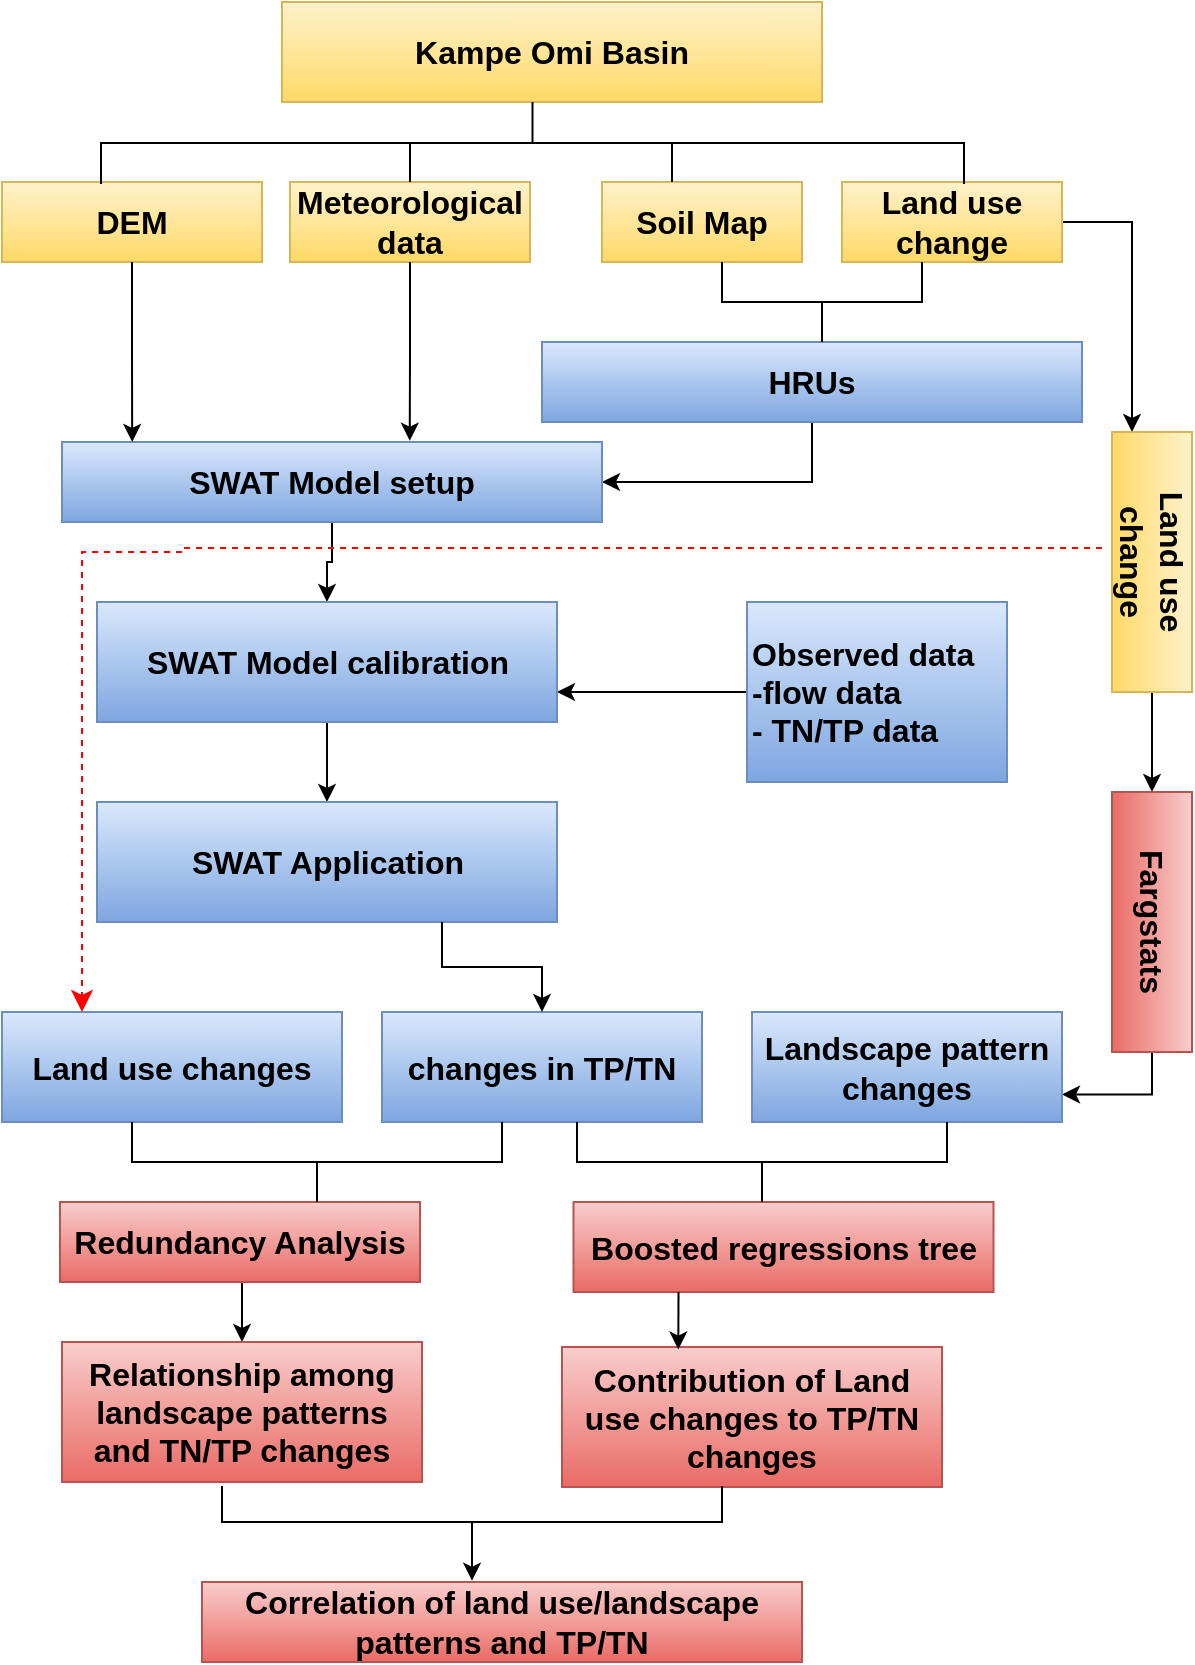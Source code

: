 <mxfile version="24.7.2" type="github">
  <diagram name="Page-1" id="wAldZ75T10Tb60uL8yK8">
    <mxGraphModel dx="1032" dy="503" grid="1" gridSize="10" guides="1" tooltips="1" connect="1" arrows="1" fold="1" page="1" pageScale="1" pageWidth="827" pageHeight="1169" math="0" shadow="0">
      <root>
        <mxCell id="0" />
        <mxCell id="1" parent="0" />
        <mxCell id="Zhw0ZL9tuG0G3ijhfYmj-1" value="&lt;font style=&quot;font-size: 16px;&quot;&gt;&lt;b&gt;Kampe Omi Basin&lt;/b&gt;&lt;/font&gt;" style="rounded=0;whiteSpace=wrap;html=1;fillColor=#fff2cc;gradientColor=#ffd966;strokeColor=#d6b656;" parent="1" vertex="1">
          <mxGeometry x="300" y="80" width="270" height="50" as="geometry" />
        </mxCell>
        <mxCell id="Zhw0ZL9tuG0G3ijhfYmj-2" value="&lt;font style=&quot;font-size: 16px;&quot;&gt;&lt;b&gt;DEM&lt;/b&gt;&lt;/font&gt;" style="rounded=0;whiteSpace=wrap;html=1;fillColor=#fff2cc;gradientColor=#ffd966;strokeColor=#d6b656;" parent="1" vertex="1">
          <mxGeometry x="160" y="170" width="130" height="40" as="geometry" />
        </mxCell>
        <mxCell id="Zhw0ZL9tuG0G3ijhfYmj-3" value="&lt;font style=&quot;font-size: 16px;&quot;&gt;&lt;b&gt;Meteorological data&lt;/b&gt;&lt;/font&gt;" style="rounded=0;whiteSpace=wrap;html=1;fillColor=#fff2cc;gradientColor=#ffd966;strokeColor=#d6b656;" parent="1" vertex="1">
          <mxGeometry x="304" y="170" width="120" height="40" as="geometry" />
        </mxCell>
        <mxCell id="Zhw0ZL9tuG0G3ijhfYmj-4" value="&lt;font style=&quot;font-size: 16px;&quot;&gt;&lt;b&gt;Soil Map&lt;/b&gt;&lt;/font&gt;" style="rounded=0;whiteSpace=wrap;html=1;fillColor=#fff2cc;gradientColor=#ffd966;strokeColor=#d6b656;" parent="1" vertex="1">
          <mxGeometry x="460" y="170" width="100" height="40" as="geometry" />
        </mxCell>
        <mxCell id="tko50_Xx1DfOK_X1t3_Z-1" style="edgeStyle=orthogonalEdgeStyle;rounded=0;orthogonalLoop=1;jettySize=auto;html=1;exitX=1;exitY=0.5;exitDx=0;exitDy=0;entryX=0;entryY=0.75;entryDx=0;entryDy=0;" edge="1" parent="1" source="Zhw0ZL9tuG0G3ijhfYmj-5" target="Zhw0ZL9tuG0G3ijhfYmj-12">
          <mxGeometry relative="1" as="geometry" />
        </mxCell>
        <mxCell id="Zhw0ZL9tuG0G3ijhfYmj-5" value="&lt;font style=&quot;font-size: 16px;&quot;&gt;&lt;b&gt;Land use change&lt;/b&gt;&lt;/font&gt;" style="rounded=0;whiteSpace=wrap;html=1;fillColor=#fff2cc;gradientColor=#ffd966;strokeColor=#d6b656;" parent="1" vertex="1">
          <mxGeometry x="580" y="170" width="110" height="40" as="geometry" />
        </mxCell>
        <mxCell id="Zhw0ZL9tuG0G3ijhfYmj-28" style="edgeStyle=orthogonalEdgeStyle;rounded=0;orthogonalLoop=1;jettySize=auto;html=1;exitX=0.5;exitY=1;exitDx=0;exitDy=0;entryX=1;entryY=0.5;entryDx=0;entryDy=0;" parent="1" source="Zhw0ZL9tuG0G3ijhfYmj-7" target="Zhw0ZL9tuG0G3ijhfYmj-8" edge="1">
          <mxGeometry relative="1" as="geometry" />
        </mxCell>
        <mxCell id="Zhw0ZL9tuG0G3ijhfYmj-7" value="&lt;font style=&quot;font-size: 16px;&quot;&gt;&lt;b&gt;HRUs&lt;/b&gt;&lt;/font&gt;" style="rounded=0;whiteSpace=wrap;html=1;fillColor=#dae8fc;gradientColor=#7ea6e0;strokeColor=#6c8ebf;" parent="1" vertex="1">
          <mxGeometry x="430" y="250" width="270" height="40" as="geometry" />
        </mxCell>
        <mxCell id="Zhw0ZL9tuG0G3ijhfYmj-31" style="edgeStyle=orthogonalEdgeStyle;rounded=0;orthogonalLoop=1;jettySize=auto;html=1;exitX=0.5;exitY=1;exitDx=0;exitDy=0;" parent="1" source="Zhw0ZL9tuG0G3ijhfYmj-8" target="Zhw0ZL9tuG0G3ijhfYmj-9" edge="1">
          <mxGeometry relative="1" as="geometry" />
        </mxCell>
        <mxCell id="Zhw0ZL9tuG0G3ijhfYmj-8" value="&lt;font style=&quot;font-size: 16px;&quot;&gt;&lt;b&gt;SWAT Model setup&lt;/b&gt;&lt;/font&gt;" style="rounded=0;whiteSpace=wrap;html=1;fillColor=#dae8fc;gradientColor=#7ea6e0;strokeColor=#6c8ebf;" parent="1" vertex="1">
          <mxGeometry x="190" y="300" width="270" height="40" as="geometry" />
        </mxCell>
        <mxCell id="Zhw0ZL9tuG0G3ijhfYmj-9" value="&lt;font style=&quot;font-size: 16px;&quot;&gt;&lt;b&gt;SWAT Model calibration&lt;/b&gt;&lt;/font&gt;" style="rounded=0;whiteSpace=wrap;html=1;fillColor=#dae8fc;gradientColor=#7ea6e0;strokeColor=#6c8ebf;" parent="1" vertex="1">
          <mxGeometry x="207.5" y="380" width="230" height="60" as="geometry" />
        </mxCell>
        <mxCell id="Zhw0ZL9tuG0G3ijhfYmj-34" style="edgeStyle=orthogonalEdgeStyle;rounded=0;orthogonalLoop=1;jettySize=auto;html=1;exitX=0;exitY=0.5;exitDx=0;exitDy=0;entryX=1;entryY=0.75;entryDx=0;entryDy=0;" parent="1" source="Zhw0ZL9tuG0G3ijhfYmj-10" target="Zhw0ZL9tuG0G3ijhfYmj-9" edge="1">
          <mxGeometry relative="1" as="geometry" />
        </mxCell>
        <mxCell id="Zhw0ZL9tuG0G3ijhfYmj-10" value="&lt;font style=&quot;font-size: 16px;&quot;&gt;&lt;b&gt;Observed data&lt;/b&gt;&lt;/font&gt;&lt;div&gt;&lt;span style=&quot;font-size: 16px;&quot;&gt;&lt;b&gt;-flow data&lt;/b&gt;&lt;/span&gt;&lt;/div&gt;&lt;div&gt;&lt;span style=&quot;font-size: 16px;&quot;&gt;&lt;b&gt;- TN/TP data&lt;/b&gt;&lt;/span&gt;&lt;/div&gt;" style="rounded=0;whiteSpace=wrap;html=1;align=left;fillColor=#dae8fc;gradientColor=#7ea6e0;strokeColor=#6c8ebf;" parent="1" vertex="1">
          <mxGeometry x="532.5" y="380" width="130" height="90" as="geometry" />
        </mxCell>
        <mxCell id="Zhw0ZL9tuG0G3ijhfYmj-49" style="edgeStyle=orthogonalEdgeStyle;rounded=0;orthogonalLoop=1;jettySize=auto;html=1;exitX=1;exitY=0.5;exitDx=0;exitDy=0;entryX=0;entryY=0.5;entryDx=0;entryDy=0;" parent="1" source="Zhw0ZL9tuG0G3ijhfYmj-12" target="Zhw0ZL9tuG0G3ijhfYmj-13" edge="1">
          <mxGeometry relative="1" as="geometry" />
        </mxCell>
        <mxCell id="Zhw0ZL9tuG0G3ijhfYmj-12" value="&lt;font style=&quot;font-size: 16px;&quot;&gt;&lt;b&gt;Land use change&lt;/b&gt;&lt;/font&gt;" style="rounded=0;whiteSpace=wrap;html=1;rotation=90;fillColor=#fff2cc;gradientColor=#ffd966;strokeColor=#d6b656;" parent="1" vertex="1">
          <mxGeometry x="670" y="340" width="130" height="40" as="geometry" />
        </mxCell>
        <mxCell id="Zhw0ZL9tuG0G3ijhfYmj-42" style="edgeStyle=orthogonalEdgeStyle;rounded=0;orthogonalLoop=1;jettySize=auto;html=1;exitX=1;exitY=0.5;exitDx=0;exitDy=0;entryX=1;entryY=0.75;entryDx=0;entryDy=0;" parent="1" source="Zhw0ZL9tuG0G3ijhfYmj-13" target="Zhw0ZL9tuG0G3ijhfYmj-16" edge="1">
          <mxGeometry relative="1" as="geometry" />
        </mxCell>
        <mxCell id="Zhw0ZL9tuG0G3ijhfYmj-13" value="&lt;font style=&quot;font-size: 16px;&quot;&gt;&lt;b&gt;Fargstats&lt;/b&gt;&lt;/font&gt;" style="rounded=0;whiteSpace=wrap;html=1;rotation=90;fillColor=#f8cecc;gradientColor=#ea6b66;strokeColor=#b85450;" parent="1" vertex="1">
          <mxGeometry x="670" y="520" width="130" height="40" as="geometry" />
        </mxCell>
        <mxCell id="Zhw0ZL9tuG0G3ijhfYmj-14" value="&lt;font style=&quot;font-size: 16px;&quot;&gt;&lt;b&gt;Land use changes&lt;/b&gt;&lt;/font&gt;" style="rounded=0;whiteSpace=wrap;html=1;fillColor=#dae8fc;gradientColor=#7ea6e0;strokeColor=#6c8ebf;" parent="1" vertex="1">
          <mxGeometry x="160" y="585" width="170" height="55" as="geometry" />
        </mxCell>
        <mxCell id="Zhw0ZL9tuG0G3ijhfYmj-15" value="&lt;font style=&quot;font-size: 16px;&quot;&gt;&lt;b&gt;changes in TP/TN&lt;/b&gt;&lt;/font&gt;" style="rounded=0;whiteSpace=wrap;html=1;fillColor=#dae8fc;gradientColor=#7ea6e0;strokeColor=#6c8ebf;" parent="1" vertex="1">
          <mxGeometry x="350" y="585" width="160" height="55" as="geometry" />
        </mxCell>
        <mxCell id="Zhw0ZL9tuG0G3ijhfYmj-16" value="&lt;font style=&quot;font-size: 16px;&quot;&gt;&lt;b&gt;Landscape pattern changes&lt;/b&gt;&lt;/font&gt;" style="rounded=0;whiteSpace=wrap;html=1;fillColor=#dae8fc;gradientColor=#7ea6e0;strokeColor=#6c8ebf;" parent="1" vertex="1">
          <mxGeometry x="535" y="585" width="155" height="55" as="geometry" />
        </mxCell>
        <mxCell id="Zhw0ZL9tuG0G3ijhfYmj-52" style="edgeStyle=orthogonalEdgeStyle;rounded=0;orthogonalLoop=1;jettySize=auto;html=1;exitX=0.5;exitY=1;exitDx=0;exitDy=0;entryX=0.5;entryY=0;entryDx=0;entryDy=0;" parent="1" source="Zhw0ZL9tuG0G3ijhfYmj-17" target="Zhw0ZL9tuG0G3ijhfYmj-19" edge="1">
          <mxGeometry relative="1" as="geometry" />
        </mxCell>
        <mxCell id="Zhw0ZL9tuG0G3ijhfYmj-17" value="&lt;font style=&quot;font-size: 16px;&quot;&gt;&lt;b&gt;Redundancy Analysis&lt;/b&gt;&lt;/font&gt;" style="rounded=0;whiteSpace=wrap;html=1;fillColor=#f8cecc;gradientColor=#ea6b66;strokeColor=#b85450;" parent="1" vertex="1">
          <mxGeometry x="189" y="680" width="180" height="40" as="geometry" />
        </mxCell>
        <mxCell id="Zhw0ZL9tuG0G3ijhfYmj-18" value="&lt;font style=&quot;font-size: 16px;&quot;&gt;&lt;b&gt;Boosted regressions tree&lt;/b&gt;&lt;/font&gt;" style="rounded=0;whiteSpace=wrap;html=1;fillColor=#f8cecc;gradientColor=#ea6b66;strokeColor=#b85450;" parent="1" vertex="1">
          <mxGeometry x="445.75" y="680" width="210" height="45" as="geometry" />
        </mxCell>
        <mxCell id="Zhw0ZL9tuG0G3ijhfYmj-19" value="&lt;font style=&quot;font-size: 16px;&quot;&gt;&lt;b&gt;Relationship among landscape patterns and TN/TP changes&lt;/b&gt;&lt;/font&gt;" style="rounded=0;whiteSpace=wrap;html=1;fillColor=#f8cecc;gradientColor=#ea6b66;strokeColor=#b85450;" parent="1" vertex="1">
          <mxGeometry x="190" y="750" width="180" height="70" as="geometry" />
        </mxCell>
        <mxCell id="Zhw0ZL9tuG0G3ijhfYmj-20" value="&lt;font style=&quot;font-size: 16px;&quot;&gt;&lt;b&gt;Contribution of Land use changes to TP/TN changes&lt;/b&gt;&lt;/font&gt;" style="rounded=0;whiteSpace=wrap;html=1;fillColor=#f8cecc;gradientColor=#ea6b66;strokeColor=#b85450;" parent="1" vertex="1">
          <mxGeometry x="440" y="752.5" width="190" height="70" as="geometry" />
        </mxCell>
        <mxCell id="Zhw0ZL9tuG0G3ijhfYmj-21" value="&lt;font style=&quot;font-size: 16px;&quot;&gt;&lt;b&gt;Correlation of land use/landscape patterns and TP/TN&lt;/b&gt;&lt;/font&gt;" style="rounded=0;whiteSpace=wrap;html=1;fillColor=#f8cecc;gradientColor=#ea6b66;strokeColor=#b85450;" parent="1" vertex="1">
          <mxGeometry x="260" y="870" width="300" height="40" as="geometry" />
        </mxCell>
        <mxCell id="Zhw0ZL9tuG0G3ijhfYmj-23" value="" style="strokeWidth=1;html=1;shape=mxgraph.flowchart.annotation_2;align=left;labelPosition=right;pointerEvents=1;rotation=90;" parent="1" vertex="1">
          <mxGeometry x="404.75" y="-65.25" width="41" height="431.5" as="geometry" />
        </mxCell>
        <mxCell id="Zhw0ZL9tuG0G3ijhfYmj-25" value="" style="line;strokeWidth=1;direction=south;html=1;" parent="1" vertex="1">
          <mxGeometry x="359" y="150" width="10" height="20" as="geometry" />
        </mxCell>
        <mxCell id="Zhw0ZL9tuG0G3ijhfYmj-26" value="" style="line;strokeWidth=1;direction=south;html=1;" parent="1" vertex="1">
          <mxGeometry x="490" y="150" width="10" height="20" as="geometry" />
        </mxCell>
        <mxCell id="Zhw0ZL9tuG0G3ijhfYmj-27" value="" style="strokeWidth=1;html=1;shape=mxgraph.flowchart.annotation_2;align=left;labelPosition=right;pointerEvents=1;rotation=-90;" parent="1" vertex="1">
          <mxGeometry x="550" y="180" width="40" height="100" as="geometry" />
        </mxCell>
        <mxCell id="Zhw0ZL9tuG0G3ijhfYmj-29" style="edgeStyle=orthogonalEdgeStyle;rounded=0;orthogonalLoop=1;jettySize=auto;html=1;exitX=0.5;exitY=1;exitDx=0;exitDy=0;entryX=0.13;entryY=0;entryDx=0;entryDy=0;entryPerimeter=0;" parent="1" source="Zhw0ZL9tuG0G3ijhfYmj-2" target="Zhw0ZL9tuG0G3ijhfYmj-8" edge="1">
          <mxGeometry relative="1" as="geometry" />
        </mxCell>
        <mxCell id="Zhw0ZL9tuG0G3ijhfYmj-30" style="edgeStyle=orthogonalEdgeStyle;rounded=0;orthogonalLoop=1;jettySize=auto;html=1;exitX=0.5;exitY=1;exitDx=0;exitDy=0;entryX=0.644;entryY=-0.016;entryDx=0;entryDy=0;entryPerimeter=0;" parent="1" source="Zhw0ZL9tuG0G3ijhfYmj-3" target="Zhw0ZL9tuG0G3ijhfYmj-8" edge="1">
          <mxGeometry relative="1" as="geometry" />
        </mxCell>
        <mxCell id="Zhw0ZL9tuG0G3ijhfYmj-48" value="" style="edgeStyle=segmentEdgeStyle;endArrow=classic;html=1;curved=0;rounded=0;endSize=8;startSize=8;dashed=1;strokeColor=#FF0000;" parent="1" edge="1">
          <mxGeometry width="50" height="50" relative="1" as="geometry">
            <mxPoint x="710" y="353" as="sourcePoint" />
            <mxPoint x="200" y="585" as="targetPoint" />
            <Array as="points">
              <mxPoint x="250" y="353" />
              <mxPoint x="250" y="355" />
              <mxPoint x="200" y="355" />
            </Array>
          </mxGeometry>
        </mxCell>
        <mxCell id="Zhw0ZL9tuG0G3ijhfYmj-50" value="" style="strokeWidth=1;html=1;shape=mxgraph.flowchart.annotation_2;align=left;labelPosition=right;pointerEvents=1;rotation=-90;" parent="1" vertex="1">
          <mxGeometry x="297.5" y="567.5" width="40" height="185" as="geometry" />
        </mxCell>
        <mxCell id="Zhw0ZL9tuG0G3ijhfYmj-51" value="" style="strokeWidth=1;html=1;shape=mxgraph.flowchart.annotation_2;align=left;labelPosition=right;pointerEvents=1;rotation=-90;" parent="1" vertex="1">
          <mxGeometry x="520" y="567.5" width="40" height="185" as="geometry" />
        </mxCell>
        <mxCell id="Zhw0ZL9tuG0G3ijhfYmj-54" style="edgeStyle=orthogonalEdgeStyle;rounded=0;orthogonalLoop=1;jettySize=auto;html=1;exitX=0.25;exitY=1;exitDx=0;exitDy=0;entryX=0.306;entryY=0.018;entryDx=0;entryDy=0;entryPerimeter=0;" parent="1" source="Zhw0ZL9tuG0G3ijhfYmj-18" target="Zhw0ZL9tuG0G3ijhfYmj-20" edge="1">
          <mxGeometry relative="1" as="geometry" />
        </mxCell>
        <mxCell id="Zhw0ZL9tuG0G3ijhfYmj-55" value="" style="shape=partialRectangle;whiteSpace=wrap;html=1;bottom=1;right=1;left=1;top=0;fillColor=none;routingCenterX=-0.5;" parent="1" vertex="1">
          <mxGeometry x="270" y="822.5" width="250" height="17.5" as="geometry" />
        </mxCell>
        <mxCell id="Zhw0ZL9tuG0G3ijhfYmj-57" style="edgeStyle=orthogonalEdgeStyle;rounded=0;orthogonalLoop=1;jettySize=auto;html=1;exitX=0.5;exitY=1;exitDx=0;exitDy=0;entryX=0.45;entryY=-0.016;entryDx=0;entryDy=0;entryPerimeter=0;" parent="1" source="Zhw0ZL9tuG0G3ijhfYmj-55" target="Zhw0ZL9tuG0G3ijhfYmj-21" edge="1">
          <mxGeometry relative="1" as="geometry" />
        </mxCell>
        <mxCell id="tko50_Xx1DfOK_X1t3_Z-5" style="edgeStyle=orthogonalEdgeStyle;rounded=0;orthogonalLoop=1;jettySize=auto;html=1;exitX=0.5;exitY=1;exitDx=0;exitDy=0;entryX=0.5;entryY=0;entryDx=0;entryDy=0;" edge="1" parent="1" source="tko50_Xx1DfOK_X1t3_Z-3" target="tko50_Xx1DfOK_X1t3_Z-4">
          <mxGeometry relative="1" as="geometry" />
        </mxCell>
        <mxCell id="tko50_Xx1DfOK_X1t3_Z-3" value="&lt;font style=&quot;font-size: 16px;&quot;&gt;&lt;b&gt;SWAT Model calibration&lt;/b&gt;&lt;/font&gt;" style="rounded=0;whiteSpace=wrap;html=1;fillColor=#dae8fc;gradientColor=#7ea6e0;strokeColor=#6c8ebf;" vertex="1" parent="1">
          <mxGeometry x="207.5" y="380" width="230" height="60" as="geometry" />
        </mxCell>
        <mxCell id="tko50_Xx1DfOK_X1t3_Z-4" value="&lt;font style=&quot;font-size: 16px;&quot;&gt;&lt;b&gt;SWAT Application&lt;/b&gt;&lt;/font&gt;" style="rounded=0;whiteSpace=wrap;html=1;fillColor=#dae8fc;gradientColor=#7ea6e0;strokeColor=#6c8ebf;" vertex="1" parent="1">
          <mxGeometry x="207.5" y="480" width="230" height="60" as="geometry" />
        </mxCell>
        <mxCell id="tko50_Xx1DfOK_X1t3_Z-6" style="edgeStyle=orthogonalEdgeStyle;rounded=0;orthogonalLoop=1;jettySize=auto;html=1;exitX=0.75;exitY=1;exitDx=0;exitDy=0;" edge="1" parent="1" source="tko50_Xx1DfOK_X1t3_Z-4" target="Zhw0ZL9tuG0G3ijhfYmj-15">
          <mxGeometry relative="1" as="geometry" />
        </mxCell>
      </root>
    </mxGraphModel>
  </diagram>
</mxfile>
